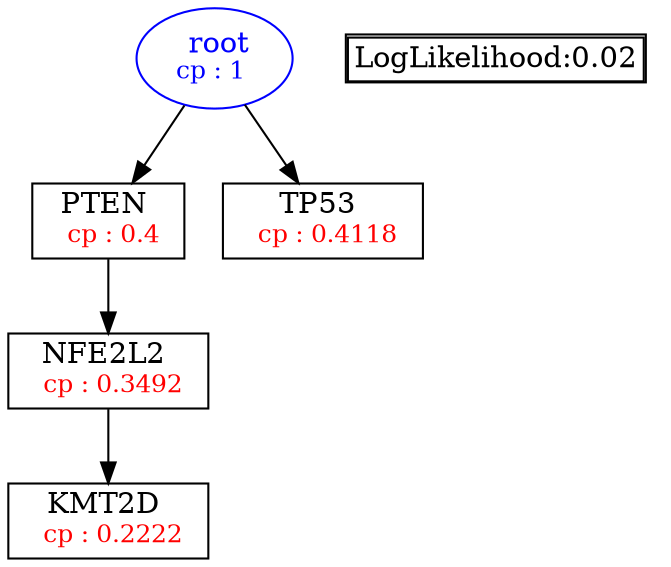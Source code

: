 digraph tree {
    "root" [label=<<font color='Blue'> root</font><br/><font color='Blue' POINT-SIZE='12'>cp : 1 </font>>, shape=oval, color=Blue];
    "S2" [label =<PTEN <br/> <font color='Red' POINT-SIZE='12'> cp : 0.4 </font>>, shape=box];
    "S1" [label =<NFE2L2 <br/> <font color='Red' POINT-SIZE='12'> cp : 0.3492 </font>>, shape=box];
    "S3" [label =<KMT2D <br/> <font color='Red' POINT-SIZE='12'> cp : 0.2222 </font>>, shape=box];
    "S4" [label =<TP53 <br/> <font color='Red' POINT-SIZE='12'> cp : 0.4118 </font>>, shape=box];
    "root" -> "S2";
    "root" -> "S4";
    "S2" -> "S1";
    "S1" -> "S3";

    node[shape=plaintext]
    fontsize="10"
    struct1 [label=
    <<TABLE BORDER="1" CELLBORDER="1" CELLSPACING="0" >
    <TR><TD ALIGN="LEFT">LogLikelihood:0.02</TD></TR>
    </TABLE>>];

}
